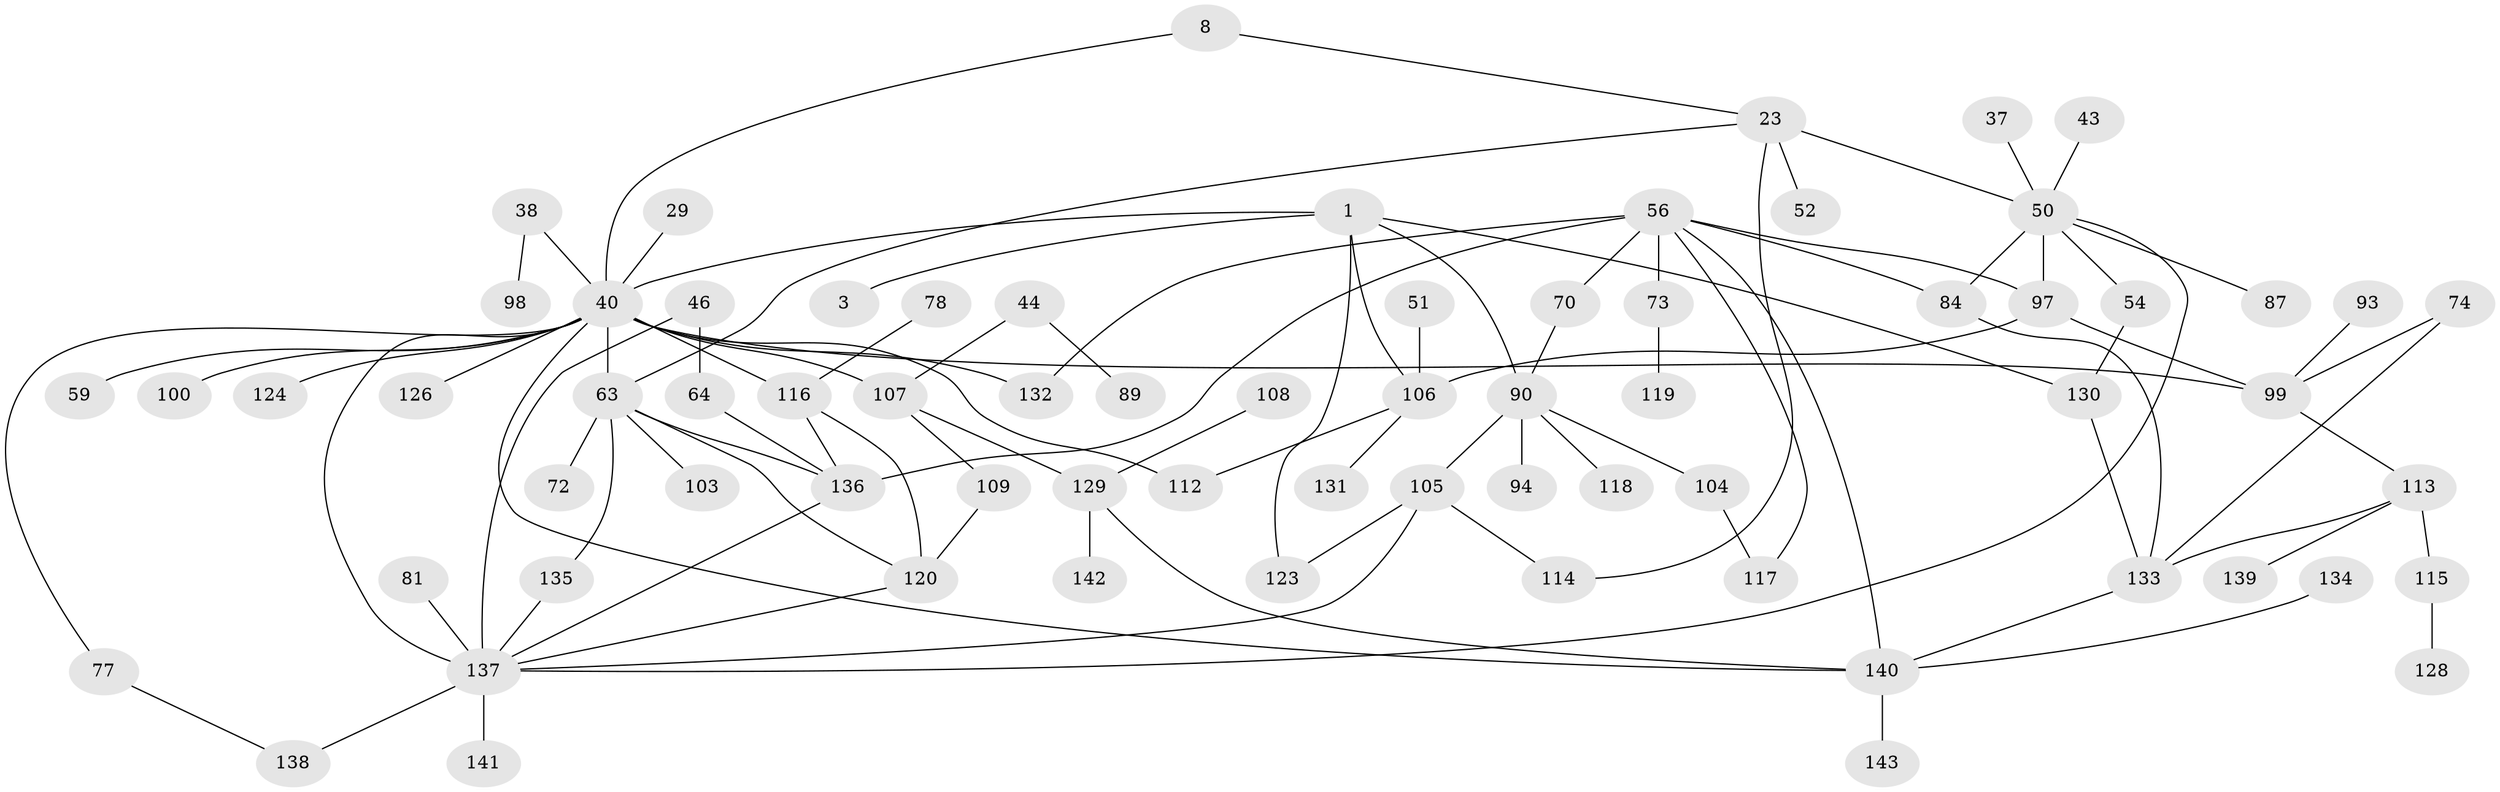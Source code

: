 // original degree distribution, {7: 0.013986013986013986, 1: 0.3006993006993007, 3: 0.17482517482517482, 10: 0.006993006993006993, 6: 0.027972027972027972, 4: 0.06293706293706294, 2: 0.32867132867132864, 5: 0.08391608391608392}
// Generated by graph-tools (version 1.1) at 2025/45/03/04/25 21:45:26]
// undirected, 71 vertices, 98 edges
graph export_dot {
graph [start="1"]
  node [color=gray90,style=filled];
  1;
  3;
  8;
  23;
  29;
  37;
  38;
  40 [super="+16+28+7"];
  43;
  44;
  46;
  50 [super="+26"];
  51;
  52;
  54;
  56 [super="+18+22"];
  59;
  63 [super="+53+58+57+36+21"];
  64;
  70;
  72;
  73;
  74 [super="+66"];
  77;
  78;
  81;
  84 [super="+76+61"];
  87;
  89;
  90 [super="+20"];
  93;
  94;
  97 [super="+35+91"];
  98;
  99 [super="+31+88"];
  100;
  103;
  104;
  105 [super="+55+85"];
  106 [super="+86+67+102"];
  107 [super="+34"];
  108;
  109;
  112;
  113 [super="+32+60+82"];
  114;
  115;
  116 [super="+75"];
  117;
  118;
  119;
  120 [super="+49"];
  123 [super="+13"];
  124;
  126;
  128;
  129 [super="+101"];
  130 [super="+4+110+62"];
  131;
  132 [super="+10"];
  133 [super="+24+69"];
  134;
  135;
  136 [super="+122"];
  137 [super="+30+48+68+14+95"];
  138;
  139;
  140 [super="+127"];
  141;
  142;
  143;
  1 -- 3;
  1 -- 90 [weight=2];
  1 -- 130;
  1 -- 40;
  1 -- 106;
  1 -- 123;
  8 -- 23;
  8 -- 40;
  23 -- 52;
  23 -- 114;
  23 -- 50 [weight=2];
  23 -- 63;
  29 -- 40;
  37 -- 50;
  38 -- 98;
  38 -- 40;
  40 -- 100;
  40 -- 77;
  40 -- 112;
  40 -- 124;
  40 -- 126;
  40 -- 132;
  40 -- 59;
  40 -- 107;
  40 -- 137 [weight=3];
  40 -- 63 [weight=4];
  40 -- 99;
  40 -- 116;
  40 -- 140;
  43 -- 50;
  44 -- 89;
  44 -- 107;
  46 -- 64;
  46 -- 137;
  50 -- 87;
  50 -- 54;
  50 -- 137;
  50 -- 97;
  50 -- 84;
  51 -- 106;
  54 -- 130;
  56 -- 70;
  56 -- 97;
  56 -- 132;
  56 -- 136 [weight=2];
  56 -- 73;
  56 -- 117;
  56 -- 84;
  56 -- 140;
  63 -- 135;
  63 -- 136;
  63 -- 103;
  63 -- 120;
  63 -- 72;
  64 -- 136;
  70 -- 90;
  73 -- 119;
  74 -- 99;
  74 -- 133;
  77 -- 138;
  78 -- 116;
  81 -- 137;
  84 -- 133;
  90 -- 94;
  90 -- 104;
  90 -- 118;
  90 -- 105;
  93 -- 99;
  97 -- 99;
  97 -- 106;
  99 -- 113;
  104 -- 117;
  105 -- 137;
  105 -- 114;
  105 -- 123;
  106 -- 131;
  106 -- 112;
  107 -- 109;
  107 -- 129;
  108 -- 129;
  109 -- 120;
  113 -- 133;
  113 -- 115;
  113 -- 139;
  115 -- 128;
  116 -- 120;
  116 -- 136;
  120 -- 137;
  129 -- 140;
  129 -- 142;
  130 -- 133;
  133 -- 140;
  134 -- 140;
  135 -- 137;
  136 -- 137;
  137 -- 138;
  137 -- 141;
  140 -- 143;
}

